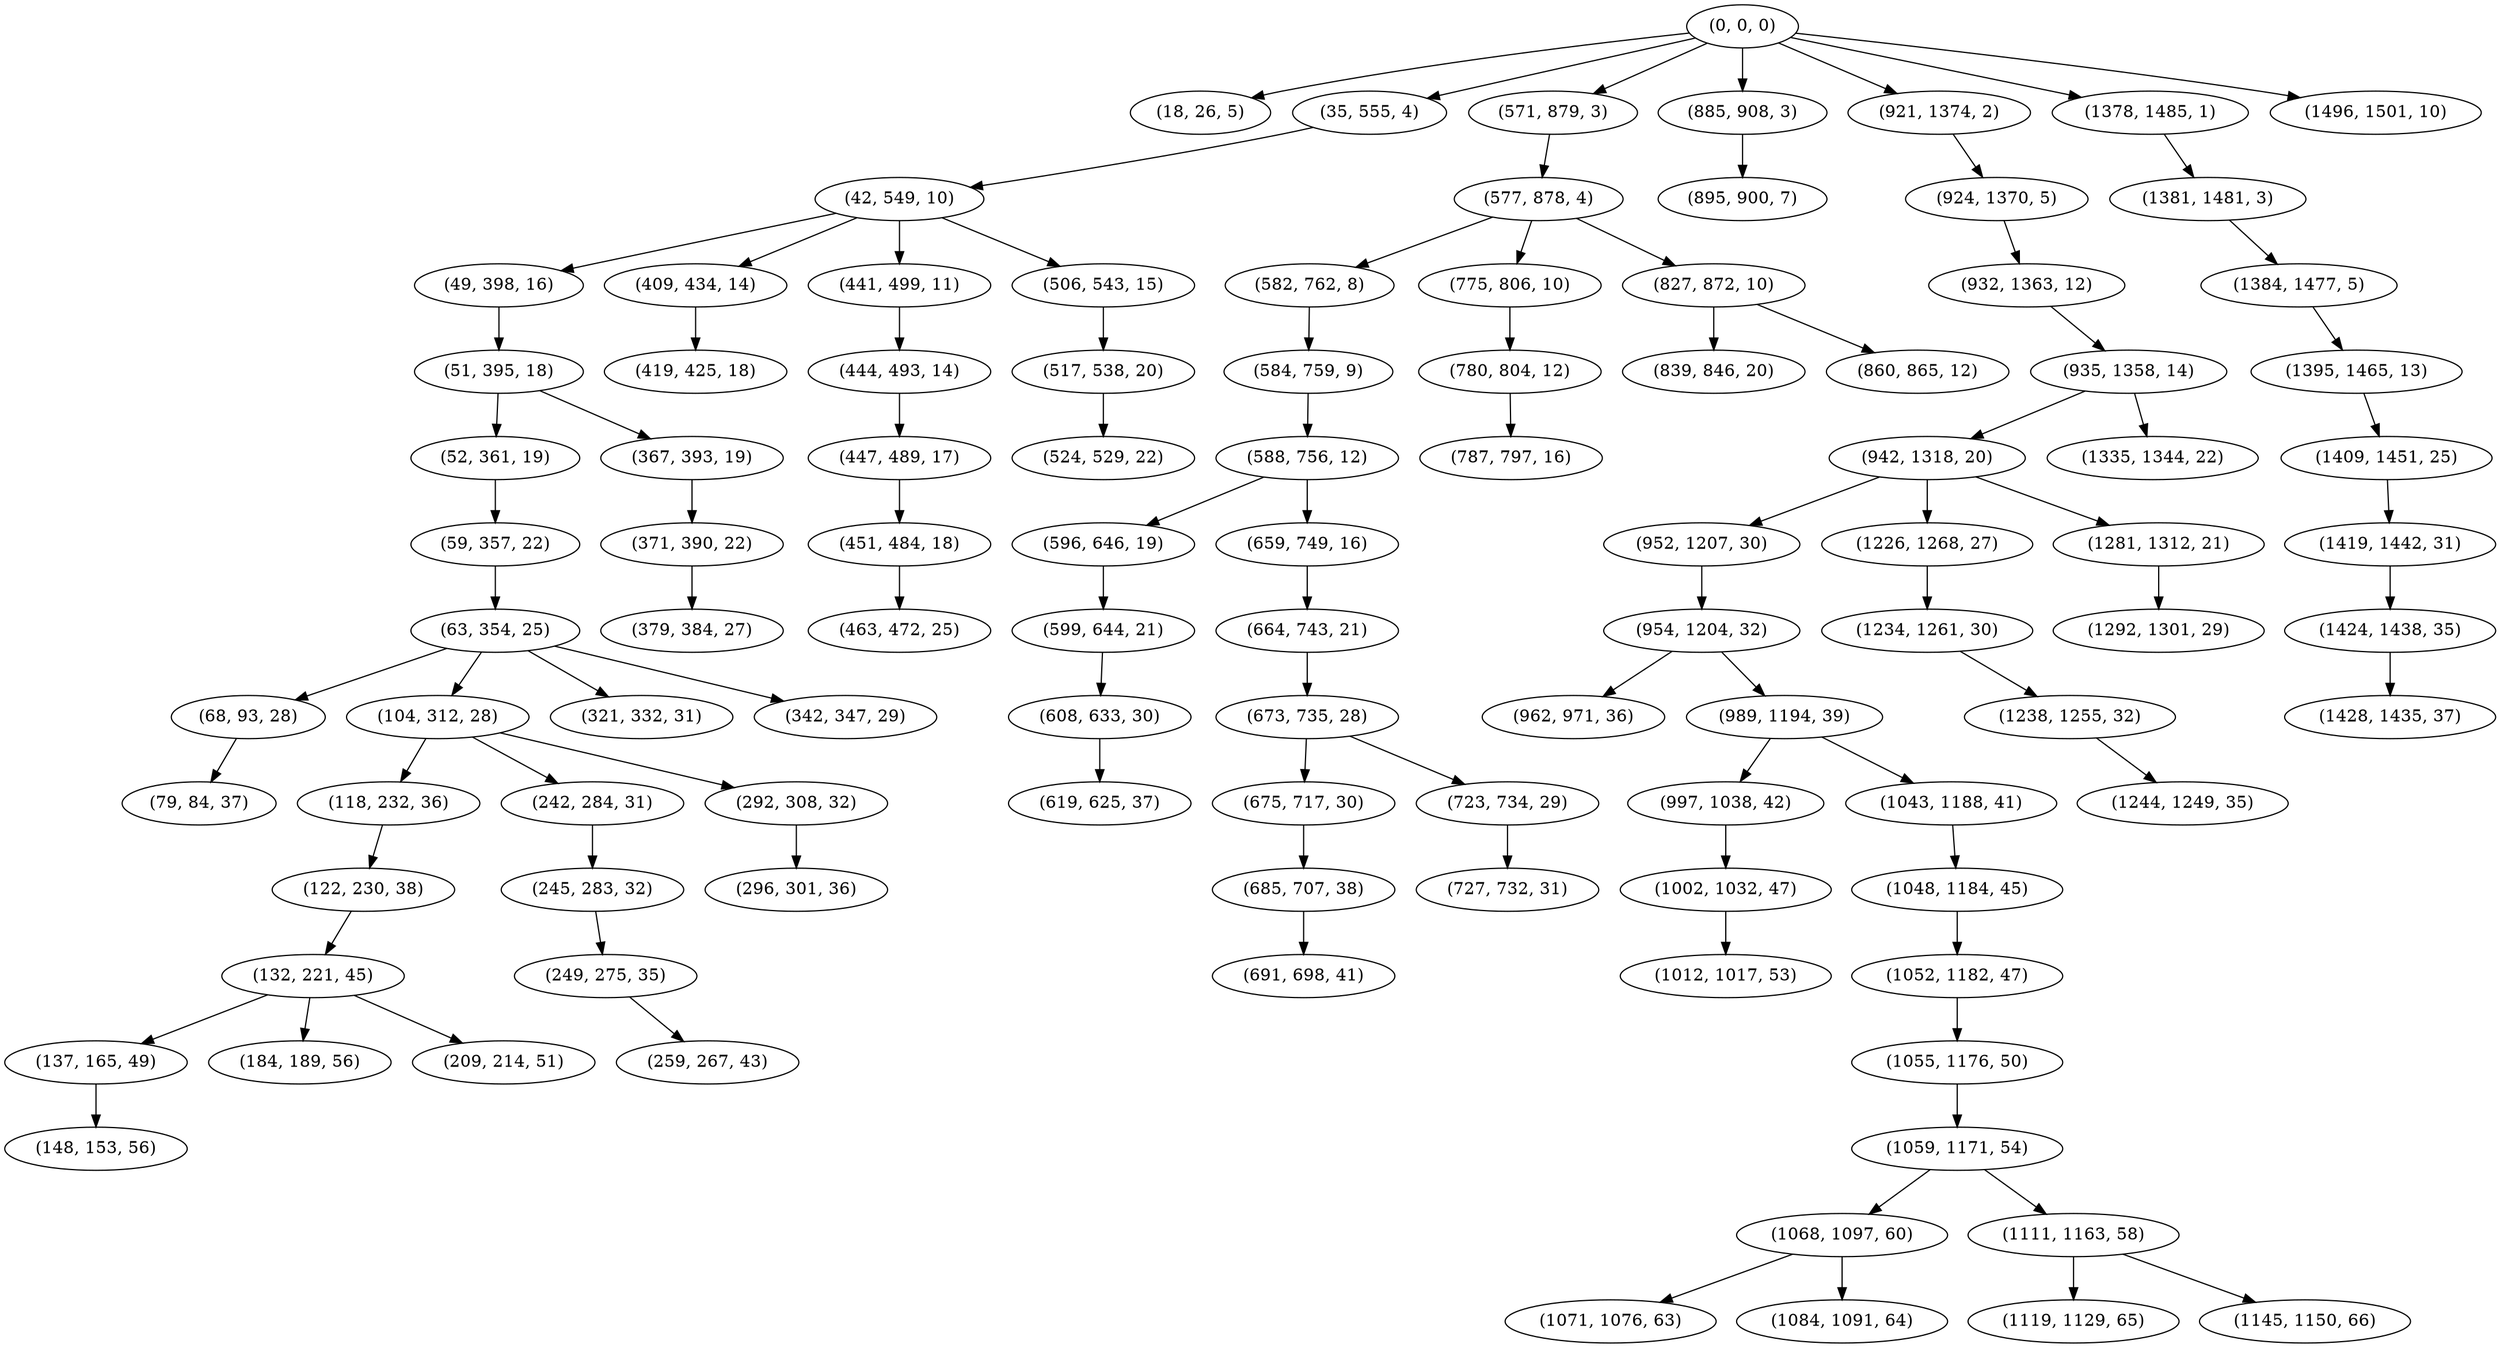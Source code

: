 digraph tree {
    "(0, 0, 0)";
    "(18, 26, 5)";
    "(35, 555, 4)";
    "(42, 549, 10)";
    "(49, 398, 16)";
    "(51, 395, 18)";
    "(52, 361, 19)";
    "(59, 357, 22)";
    "(63, 354, 25)";
    "(68, 93, 28)";
    "(79, 84, 37)";
    "(104, 312, 28)";
    "(118, 232, 36)";
    "(122, 230, 38)";
    "(132, 221, 45)";
    "(137, 165, 49)";
    "(148, 153, 56)";
    "(184, 189, 56)";
    "(209, 214, 51)";
    "(242, 284, 31)";
    "(245, 283, 32)";
    "(249, 275, 35)";
    "(259, 267, 43)";
    "(292, 308, 32)";
    "(296, 301, 36)";
    "(321, 332, 31)";
    "(342, 347, 29)";
    "(367, 393, 19)";
    "(371, 390, 22)";
    "(379, 384, 27)";
    "(409, 434, 14)";
    "(419, 425, 18)";
    "(441, 499, 11)";
    "(444, 493, 14)";
    "(447, 489, 17)";
    "(451, 484, 18)";
    "(463, 472, 25)";
    "(506, 543, 15)";
    "(517, 538, 20)";
    "(524, 529, 22)";
    "(571, 879, 3)";
    "(577, 878, 4)";
    "(582, 762, 8)";
    "(584, 759, 9)";
    "(588, 756, 12)";
    "(596, 646, 19)";
    "(599, 644, 21)";
    "(608, 633, 30)";
    "(619, 625, 37)";
    "(659, 749, 16)";
    "(664, 743, 21)";
    "(673, 735, 28)";
    "(675, 717, 30)";
    "(685, 707, 38)";
    "(691, 698, 41)";
    "(723, 734, 29)";
    "(727, 732, 31)";
    "(775, 806, 10)";
    "(780, 804, 12)";
    "(787, 797, 16)";
    "(827, 872, 10)";
    "(839, 846, 20)";
    "(860, 865, 12)";
    "(885, 908, 3)";
    "(895, 900, 7)";
    "(921, 1374, 2)";
    "(924, 1370, 5)";
    "(932, 1363, 12)";
    "(935, 1358, 14)";
    "(942, 1318, 20)";
    "(952, 1207, 30)";
    "(954, 1204, 32)";
    "(962, 971, 36)";
    "(989, 1194, 39)";
    "(997, 1038, 42)";
    "(1002, 1032, 47)";
    "(1012, 1017, 53)";
    "(1043, 1188, 41)";
    "(1048, 1184, 45)";
    "(1052, 1182, 47)";
    "(1055, 1176, 50)";
    "(1059, 1171, 54)";
    "(1068, 1097, 60)";
    "(1071, 1076, 63)";
    "(1084, 1091, 64)";
    "(1111, 1163, 58)";
    "(1119, 1129, 65)";
    "(1145, 1150, 66)";
    "(1226, 1268, 27)";
    "(1234, 1261, 30)";
    "(1238, 1255, 32)";
    "(1244, 1249, 35)";
    "(1281, 1312, 21)";
    "(1292, 1301, 29)";
    "(1335, 1344, 22)";
    "(1378, 1485, 1)";
    "(1381, 1481, 3)";
    "(1384, 1477, 5)";
    "(1395, 1465, 13)";
    "(1409, 1451, 25)";
    "(1419, 1442, 31)";
    "(1424, 1438, 35)";
    "(1428, 1435, 37)";
    "(1496, 1501, 10)";
    "(0, 0, 0)" -> "(18, 26, 5)";
    "(0, 0, 0)" -> "(35, 555, 4)";
    "(0, 0, 0)" -> "(571, 879, 3)";
    "(0, 0, 0)" -> "(885, 908, 3)";
    "(0, 0, 0)" -> "(921, 1374, 2)";
    "(0, 0, 0)" -> "(1378, 1485, 1)";
    "(0, 0, 0)" -> "(1496, 1501, 10)";
    "(35, 555, 4)" -> "(42, 549, 10)";
    "(42, 549, 10)" -> "(49, 398, 16)";
    "(42, 549, 10)" -> "(409, 434, 14)";
    "(42, 549, 10)" -> "(441, 499, 11)";
    "(42, 549, 10)" -> "(506, 543, 15)";
    "(49, 398, 16)" -> "(51, 395, 18)";
    "(51, 395, 18)" -> "(52, 361, 19)";
    "(51, 395, 18)" -> "(367, 393, 19)";
    "(52, 361, 19)" -> "(59, 357, 22)";
    "(59, 357, 22)" -> "(63, 354, 25)";
    "(63, 354, 25)" -> "(68, 93, 28)";
    "(63, 354, 25)" -> "(104, 312, 28)";
    "(63, 354, 25)" -> "(321, 332, 31)";
    "(63, 354, 25)" -> "(342, 347, 29)";
    "(68, 93, 28)" -> "(79, 84, 37)";
    "(104, 312, 28)" -> "(118, 232, 36)";
    "(104, 312, 28)" -> "(242, 284, 31)";
    "(104, 312, 28)" -> "(292, 308, 32)";
    "(118, 232, 36)" -> "(122, 230, 38)";
    "(122, 230, 38)" -> "(132, 221, 45)";
    "(132, 221, 45)" -> "(137, 165, 49)";
    "(132, 221, 45)" -> "(184, 189, 56)";
    "(132, 221, 45)" -> "(209, 214, 51)";
    "(137, 165, 49)" -> "(148, 153, 56)";
    "(242, 284, 31)" -> "(245, 283, 32)";
    "(245, 283, 32)" -> "(249, 275, 35)";
    "(249, 275, 35)" -> "(259, 267, 43)";
    "(292, 308, 32)" -> "(296, 301, 36)";
    "(367, 393, 19)" -> "(371, 390, 22)";
    "(371, 390, 22)" -> "(379, 384, 27)";
    "(409, 434, 14)" -> "(419, 425, 18)";
    "(441, 499, 11)" -> "(444, 493, 14)";
    "(444, 493, 14)" -> "(447, 489, 17)";
    "(447, 489, 17)" -> "(451, 484, 18)";
    "(451, 484, 18)" -> "(463, 472, 25)";
    "(506, 543, 15)" -> "(517, 538, 20)";
    "(517, 538, 20)" -> "(524, 529, 22)";
    "(571, 879, 3)" -> "(577, 878, 4)";
    "(577, 878, 4)" -> "(582, 762, 8)";
    "(577, 878, 4)" -> "(775, 806, 10)";
    "(577, 878, 4)" -> "(827, 872, 10)";
    "(582, 762, 8)" -> "(584, 759, 9)";
    "(584, 759, 9)" -> "(588, 756, 12)";
    "(588, 756, 12)" -> "(596, 646, 19)";
    "(588, 756, 12)" -> "(659, 749, 16)";
    "(596, 646, 19)" -> "(599, 644, 21)";
    "(599, 644, 21)" -> "(608, 633, 30)";
    "(608, 633, 30)" -> "(619, 625, 37)";
    "(659, 749, 16)" -> "(664, 743, 21)";
    "(664, 743, 21)" -> "(673, 735, 28)";
    "(673, 735, 28)" -> "(675, 717, 30)";
    "(673, 735, 28)" -> "(723, 734, 29)";
    "(675, 717, 30)" -> "(685, 707, 38)";
    "(685, 707, 38)" -> "(691, 698, 41)";
    "(723, 734, 29)" -> "(727, 732, 31)";
    "(775, 806, 10)" -> "(780, 804, 12)";
    "(780, 804, 12)" -> "(787, 797, 16)";
    "(827, 872, 10)" -> "(839, 846, 20)";
    "(827, 872, 10)" -> "(860, 865, 12)";
    "(885, 908, 3)" -> "(895, 900, 7)";
    "(921, 1374, 2)" -> "(924, 1370, 5)";
    "(924, 1370, 5)" -> "(932, 1363, 12)";
    "(932, 1363, 12)" -> "(935, 1358, 14)";
    "(935, 1358, 14)" -> "(942, 1318, 20)";
    "(935, 1358, 14)" -> "(1335, 1344, 22)";
    "(942, 1318, 20)" -> "(952, 1207, 30)";
    "(942, 1318, 20)" -> "(1226, 1268, 27)";
    "(942, 1318, 20)" -> "(1281, 1312, 21)";
    "(952, 1207, 30)" -> "(954, 1204, 32)";
    "(954, 1204, 32)" -> "(962, 971, 36)";
    "(954, 1204, 32)" -> "(989, 1194, 39)";
    "(989, 1194, 39)" -> "(997, 1038, 42)";
    "(989, 1194, 39)" -> "(1043, 1188, 41)";
    "(997, 1038, 42)" -> "(1002, 1032, 47)";
    "(1002, 1032, 47)" -> "(1012, 1017, 53)";
    "(1043, 1188, 41)" -> "(1048, 1184, 45)";
    "(1048, 1184, 45)" -> "(1052, 1182, 47)";
    "(1052, 1182, 47)" -> "(1055, 1176, 50)";
    "(1055, 1176, 50)" -> "(1059, 1171, 54)";
    "(1059, 1171, 54)" -> "(1068, 1097, 60)";
    "(1059, 1171, 54)" -> "(1111, 1163, 58)";
    "(1068, 1097, 60)" -> "(1071, 1076, 63)";
    "(1068, 1097, 60)" -> "(1084, 1091, 64)";
    "(1111, 1163, 58)" -> "(1119, 1129, 65)";
    "(1111, 1163, 58)" -> "(1145, 1150, 66)";
    "(1226, 1268, 27)" -> "(1234, 1261, 30)";
    "(1234, 1261, 30)" -> "(1238, 1255, 32)";
    "(1238, 1255, 32)" -> "(1244, 1249, 35)";
    "(1281, 1312, 21)" -> "(1292, 1301, 29)";
    "(1378, 1485, 1)" -> "(1381, 1481, 3)";
    "(1381, 1481, 3)" -> "(1384, 1477, 5)";
    "(1384, 1477, 5)" -> "(1395, 1465, 13)";
    "(1395, 1465, 13)" -> "(1409, 1451, 25)";
    "(1409, 1451, 25)" -> "(1419, 1442, 31)";
    "(1419, 1442, 31)" -> "(1424, 1438, 35)";
    "(1424, 1438, 35)" -> "(1428, 1435, 37)";
}
